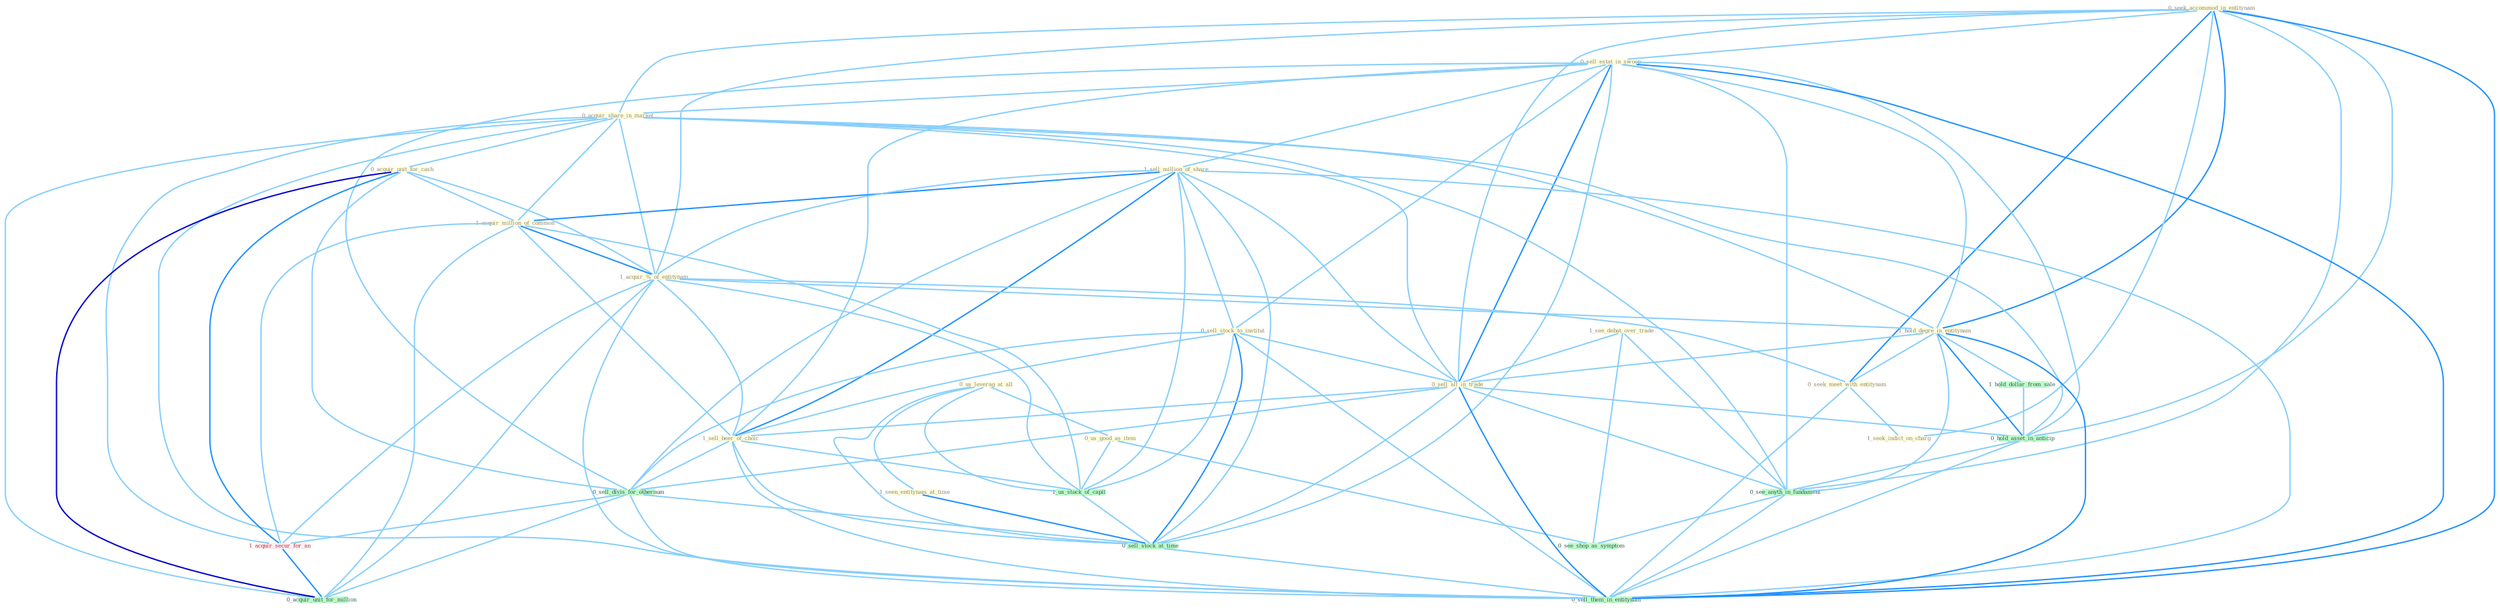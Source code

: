 Graph G{ 
    node
    [shape=polygon,style=filled,width=.5,height=.06,color="#BDFCC9",fixedsize=true,fontsize=4,
    fontcolor="#2f4f4f"];
    {node
    [color="#ffffe0", fontcolor="#8b7d6b"] "0_seek_accommod_in_entitynam " "0_us_leverag_at_all " "0_sell_estat_in_swoop " "0_acquir_share_in_market " "0_acquir_unit_for_cash " "1_sell_million_of_share " "0_sell_stock_to_institut " "1_seen_entitynam_at_time " "1_acquir_million_of_common " "0_us_good_as_item " "1_acquir_%_of_entitynam " "1_hold_degre_in_entitynam " "1_see_debat_over_trade " "0_sell_all_in_trade " "0_seek_meet_with_entitynam " "1_sell_beer_of_choic " "1_seek_indict_on_charg "}
{node [color="#fff0f5", fontcolor="#b22222"] "1_acquir_secur_for_an "}
edge [color="#B0E2FF"];

	"0_seek_accommod_in_entitynam " -- "0_sell_estat_in_swoop " [w="1", color="#87cefa" ];
	"0_seek_accommod_in_entitynam " -- "0_acquir_share_in_market " [w="1", color="#87cefa" ];
	"0_seek_accommod_in_entitynam " -- "1_acquir_%_of_entitynam " [w="1", color="#87cefa" ];
	"0_seek_accommod_in_entitynam " -- "1_hold_degre_in_entitynam " [w="2", color="#1e90ff" , len=0.8];
	"0_seek_accommod_in_entitynam " -- "0_sell_all_in_trade " [w="1", color="#87cefa" ];
	"0_seek_accommod_in_entitynam " -- "0_seek_meet_with_entitynam " [w="2", color="#1e90ff" , len=0.8];
	"0_seek_accommod_in_entitynam " -- "1_seek_indict_on_charg " [w="1", color="#87cefa" ];
	"0_seek_accommod_in_entitynam " -- "0_hold_asset_in_anticip " [w="1", color="#87cefa" ];
	"0_seek_accommod_in_entitynam " -- "0_see_anyth_in_fundament " [w="1", color="#87cefa" ];
	"0_seek_accommod_in_entitynam " -- "0_sell_them_in_entitynam " [w="2", color="#1e90ff" , len=0.8];
	"0_us_leverag_at_all " -- "1_seen_entitynam_at_time " [w="1", color="#87cefa" ];
	"0_us_leverag_at_all " -- "0_us_good_as_item " [w="1", color="#87cefa" ];
	"0_us_leverag_at_all " -- "1_us_stock_of_capit " [w="1", color="#87cefa" ];
	"0_us_leverag_at_all " -- "0_sell_stock_at_time " [w="1", color="#87cefa" ];
	"0_sell_estat_in_swoop " -- "0_acquir_share_in_market " [w="1", color="#87cefa" ];
	"0_sell_estat_in_swoop " -- "1_sell_million_of_share " [w="1", color="#87cefa" ];
	"0_sell_estat_in_swoop " -- "0_sell_stock_to_institut " [w="1", color="#87cefa" ];
	"0_sell_estat_in_swoop " -- "1_hold_degre_in_entitynam " [w="1", color="#87cefa" ];
	"0_sell_estat_in_swoop " -- "0_sell_all_in_trade " [w="2", color="#1e90ff" , len=0.8];
	"0_sell_estat_in_swoop " -- "1_sell_beer_of_choic " [w="1", color="#87cefa" ];
	"0_sell_estat_in_swoop " -- "0_sell_divis_for_othernum " [w="1", color="#87cefa" ];
	"0_sell_estat_in_swoop " -- "0_hold_asset_in_anticip " [w="1", color="#87cefa" ];
	"0_sell_estat_in_swoop " -- "0_sell_stock_at_time " [w="1", color="#87cefa" ];
	"0_sell_estat_in_swoop " -- "0_see_anyth_in_fundament " [w="1", color="#87cefa" ];
	"0_sell_estat_in_swoop " -- "0_sell_them_in_entitynam " [w="2", color="#1e90ff" , len=0.8];
	"0_acquir_share_in_market " -- "0_acquir_unit_for_cash " [w="1", color="#87cefa" ];
	"0_acquir_share_in_market " -- "1_acquir_million_of_common " [w="1", color="#87cefa" ];
	"0_acquir_share_in_market " -- "1_acquir_%_of_entitynam " [w="1", color="#87cefa" ];
	"0_acquir_share_in_market " -- "1_hold_degre_in_entitynam " [w="1", color="#87cefa" ];
	"0_acquir_share_in_market " -- "0_sell_all_in_trade " [w="1", color="#87cefa" ];
	"0_acquir_share_in_market " -- "1_acquir_secur_for_an " [w="1", color="#87cefa" ];
	"0_acquir_share_in_market " -- "0_hold_asset_in_anticip " [w="1", color="#87cefa" ];
	"0_acquir_share_in_market " -- "0_see_anyth_in_fundament " [w="1", color="#87cefa" ];
	"0_acquir_share_in_market " -- "0_acquir_unit_for_million " [w="1", color="#87cefa" ];
	"0_acquir_share_in_market " -- "0_sell_them_in_entitynam " [w="1", color="#87cefa" ];
	"0_acquir_unit_for_cash " -- "1_acquir_million_of_common " [w="1", color="#87cefa" ];
	"0_acquir_unit_for_cash " -- "1_acquir_%_of_entitynam " [w="1", color="#87cefa" ];
	"0_acquir_unit_for_cash " -- "0_sell_divis_for_othernum " [w="1", color="#87cefa" ];
	"0_acquir_unit_for_cash " -- "1_acquir_secur_for_an " [w="2", color="#1e90ff" , len=0.8];
	"0_acquir_unit_for_cash " -- "0_acquir_unit_for_million " [w="3", color="#0000cd" , len=0.6];
	"1_sell_million_of_share " -- "0_sell_stock_to_institut " [w="1", color="#87cefa" ];
	"1_sell_million_of_share " -- "1_acquir_million_of_common " [w="2", color="#1e90ff" , len=0.8];
	"1_sell_million_of_share " -- "1_acquir_%_of_entitynam " [w="1", color="#87cefa" ];
	"1_sell_million_of_share " -- "0_sell_all_in_trade " [w="1", color="#87cefa" ];
	"1_sell_million_of_share " -- "1_sell_beer_of_choic " [w="2", color="#1e90ff" , len=0.8];
	"1_sell_million_of_share " -- "0_sell_divis_for_othernum " [w="1", color="#87cefa" ];
	"1_sell_million_of_share " -- "1_us_stock_of_capit " [w="1", color="#87cefa" ];
	"1_sell_million_of_share " -- "0_sell_stock_at_time " [w="1", color="#87cefa" ];
	"1_sell_million_of_share " -- "0_sell_them_in_entitynam " [w="1", color="#87cefa" ];
	"0_sell_stock_to_institut " -- "0_sell_all_in_trade " [w="1", color="#87cefa" ];
	"0_sell_stock_to_institut " -- "1_sell_beer_of_choic " [w="1", color="#87cefa" ];
	"0_sell_stock_to_institut " -- "0_sell_divis_for_othernum " [w="1", color="#87cefa" ];
	"0_sell_stock_to_institut " -- "1_us_stock_of_capit " [w="1", color="#87cefa" ];
	"0_sell_stock_to_institut " -- "0_sell_stock_at_time " [w="2", color="#1e90ff" , len=0.8];
	"0_sell_stock_to_institut " -- "0_sell_them_in_entitynam " [w="1", color="#87cefa" ];
	"1_seen_entitynam_at_time " -- "0_sell_stock_at_time " [w="2", color="#1e90ff" , len=0.8];
	"1_acquir_million_of_common " -- "1_acquir_%_of_entitynam " [w="2", color="#1e90ff" , len=0.8];
	"1_acquir_million_of_common " -- "1_sell_beer_of_choic " [w="1", color="#87cefa" ];
	"1_acquir_million_of_common " -- "1_acquir_secur_for_an " [w="1", color="#87cefa" ];
	"1_acquir_million_of_common " -- "1_us_stock_of_capit " [w="1", color="#87cefa" ];
	"1_acquir_million_of_common " -- "0_acquir_unit_for_million " [w="1", color="#87cefa" ];
	"0_us_good_as_item " -- "1_us_stock_of_capit " [w="1", color="#87cefa" ];
	"0_us_good_as_item " -- "0_see_shop_as_symptom " [w="1", color="#87cefa" ];
	"1_acquir_%_of_entitynam " -- "1_hold_degre_in_entitynam " [w="1", color="#87cefa" ];
	"1_acquir_%_of_entitynam " -- "0_seek_meet_with_entitynam " [w="1", color="#87cefa" ];
	"1_acquir_%_of_entitynam " -- "1_sell_beer_of_choic " [w="1", color="#87cefa" ];
	"1_acquir_%_of_entitynam " -- "1_acquir_secur_for_an " [w="1", color="#87cefa" ];
	"1_acquir_%_of_entitynam " -- "1_us_stock_of_capit " [w="1", color="#87cefa" ];
	"1_acquir_%_of_entitynam " -- "0_acquir_unit_for_million " [w="1", color="#87cefa" ];
	"1_acquir_%_of_entitynam " -- "0_sell_them_in_entitynam " [w="1", color="#87cefa" ];
	"1_hold_degre_in_entitynam " -- "0_sell_all_in_trade " [w="1", color="#87cefa" ];
	"1_hold_degre_in_entitynam " -- "0_seek_meet_with_entitynam " [w="1", color="#87cefa" ];
	"1_hold_degre_in_entitynam " -- "1_hold_dollar_from_sale " [w="1", color="#87cefa" ];
	"1_hold_degre_in_entitynam " -- "0_hold_asset_in_anticip " [w="2", color="#1e90ff" , len=0.8];
	"1_hold_degre_in_entitynam " -- "0_see_anyth_in_fundament " [w="1", color="#87cefa" ];
	"1_hold_degre_in_entitynam " -- "0_sell_them_in_entitynam " [w="2", color="#1e90ff" , len=0.8];
	"1_see_debat_over_trade " -- "0_sell_all_in_trade " [w="1", color="#87cefa" ];
	"1_see_debat_over_trade " -- "0_see_anyth_in_fundament " [w="1", color="#87cefa" ];
	"1_see_debat_over_trade " -- "0_see_shop_as_symptom " [w="1", color="#87cefa" ];
	"0_sell_all_in_trade " -- "1_sell_beer_of_choic " [w="1", color="#87cefa" ];
	"0_sell_all_in_trade " -- "0_sell_divis_for_othernum " [w="1", color="#87cefa" ];
	"0_sell_all_in_trade " -- "0_hold_asset_in_anticip " [w="1", color="#87cefa" ];
	"0_sell_all_in_trade " -- "0_sell_stock_at_time " [w="1", color="#87cefa" ];
	"0_sell_all_in_trade " -- "0_see_anyth_in_fundament " [w="1", color="#87cefa" ];
	"0_sell_all_in_trade " -- "0_sell_them_in_entitynam " [w="2", color="#1e90ff" , len=0.8];
	"0_seek_meet_with_entitynam " -- "1_seek_indict_on_charg " [w="1", color="#87cefa" ];
	"0_seek_meet_with_entitynam " -- "0_sell_them_in_entitynam " [w="1", color="#87cefa" ];
	"1_sell_beer_of_choic " -- "0_sell_divis_for_othernum " [w="1", color="#87cefa" ];
	"1_sell_beer_of_choic " -- "1_us_stock_of_capit " [w="1", color="#87cefa" ];
	"1_sell_beer_of_choic " -- "0_sell_stock_at_time " [w="1", color="#87cefa" ];
	"1_sell_beer_of_choic " -- "0_sell_them_in_entitynam " [w="1", color="#87cefa" ];
	"0_sell_divis_for_othernum " -- "1_acquir_secur_for_an " [w="1", color="#87cefa" ];
	"0_sell_divis_for_othernum " -- "0_sell_stock_at_time " [w="1", color="#87cefa" ];
	"0_sell_divis_for_othernum " -- "0_acquir_unit_for_million " [w="1", color="#87cefa" ];
	"0_sell_divis_for_othernum " -- "0_sell_them_in_entitynam " [w="1", color="#87cefa" ];
	"1_acquir_secur_for_an " -- "0_acquir_unit_for_million " [w="2", color="#1e90ff" , len=0.8];
	"1_us_stock_of_capit " -- "0_sell_stock_at_time " [w="1", color="#87cefa" ];
	"1_hold_dollar_from_sale " -- "0_hold_asset_in_anticip " [w="1", color="#87cefa" ];
	"0_hold_asset_in_anticip " -- "0_see_anyth_in_fundament " [w="1", color="#87cefa" ];
	"0_hold_asset_in_anticip " -- "0_sell_them_in_entitynam " [w="1", color="#87cefa" ];
	"0_sell_stock_at_time " -- "0_sell_them_in_entitynam " [w="1", color="#87cefa" ];
	"0_see_anyth_in_fundament " -- "0_see_shop_as_symptom " [w="1", color="#87cefa" ];
	"0_see_anyth_in_fundament " -- "0_sell_them_in_entitynam " [w="1", color="#87cefa" ];
}